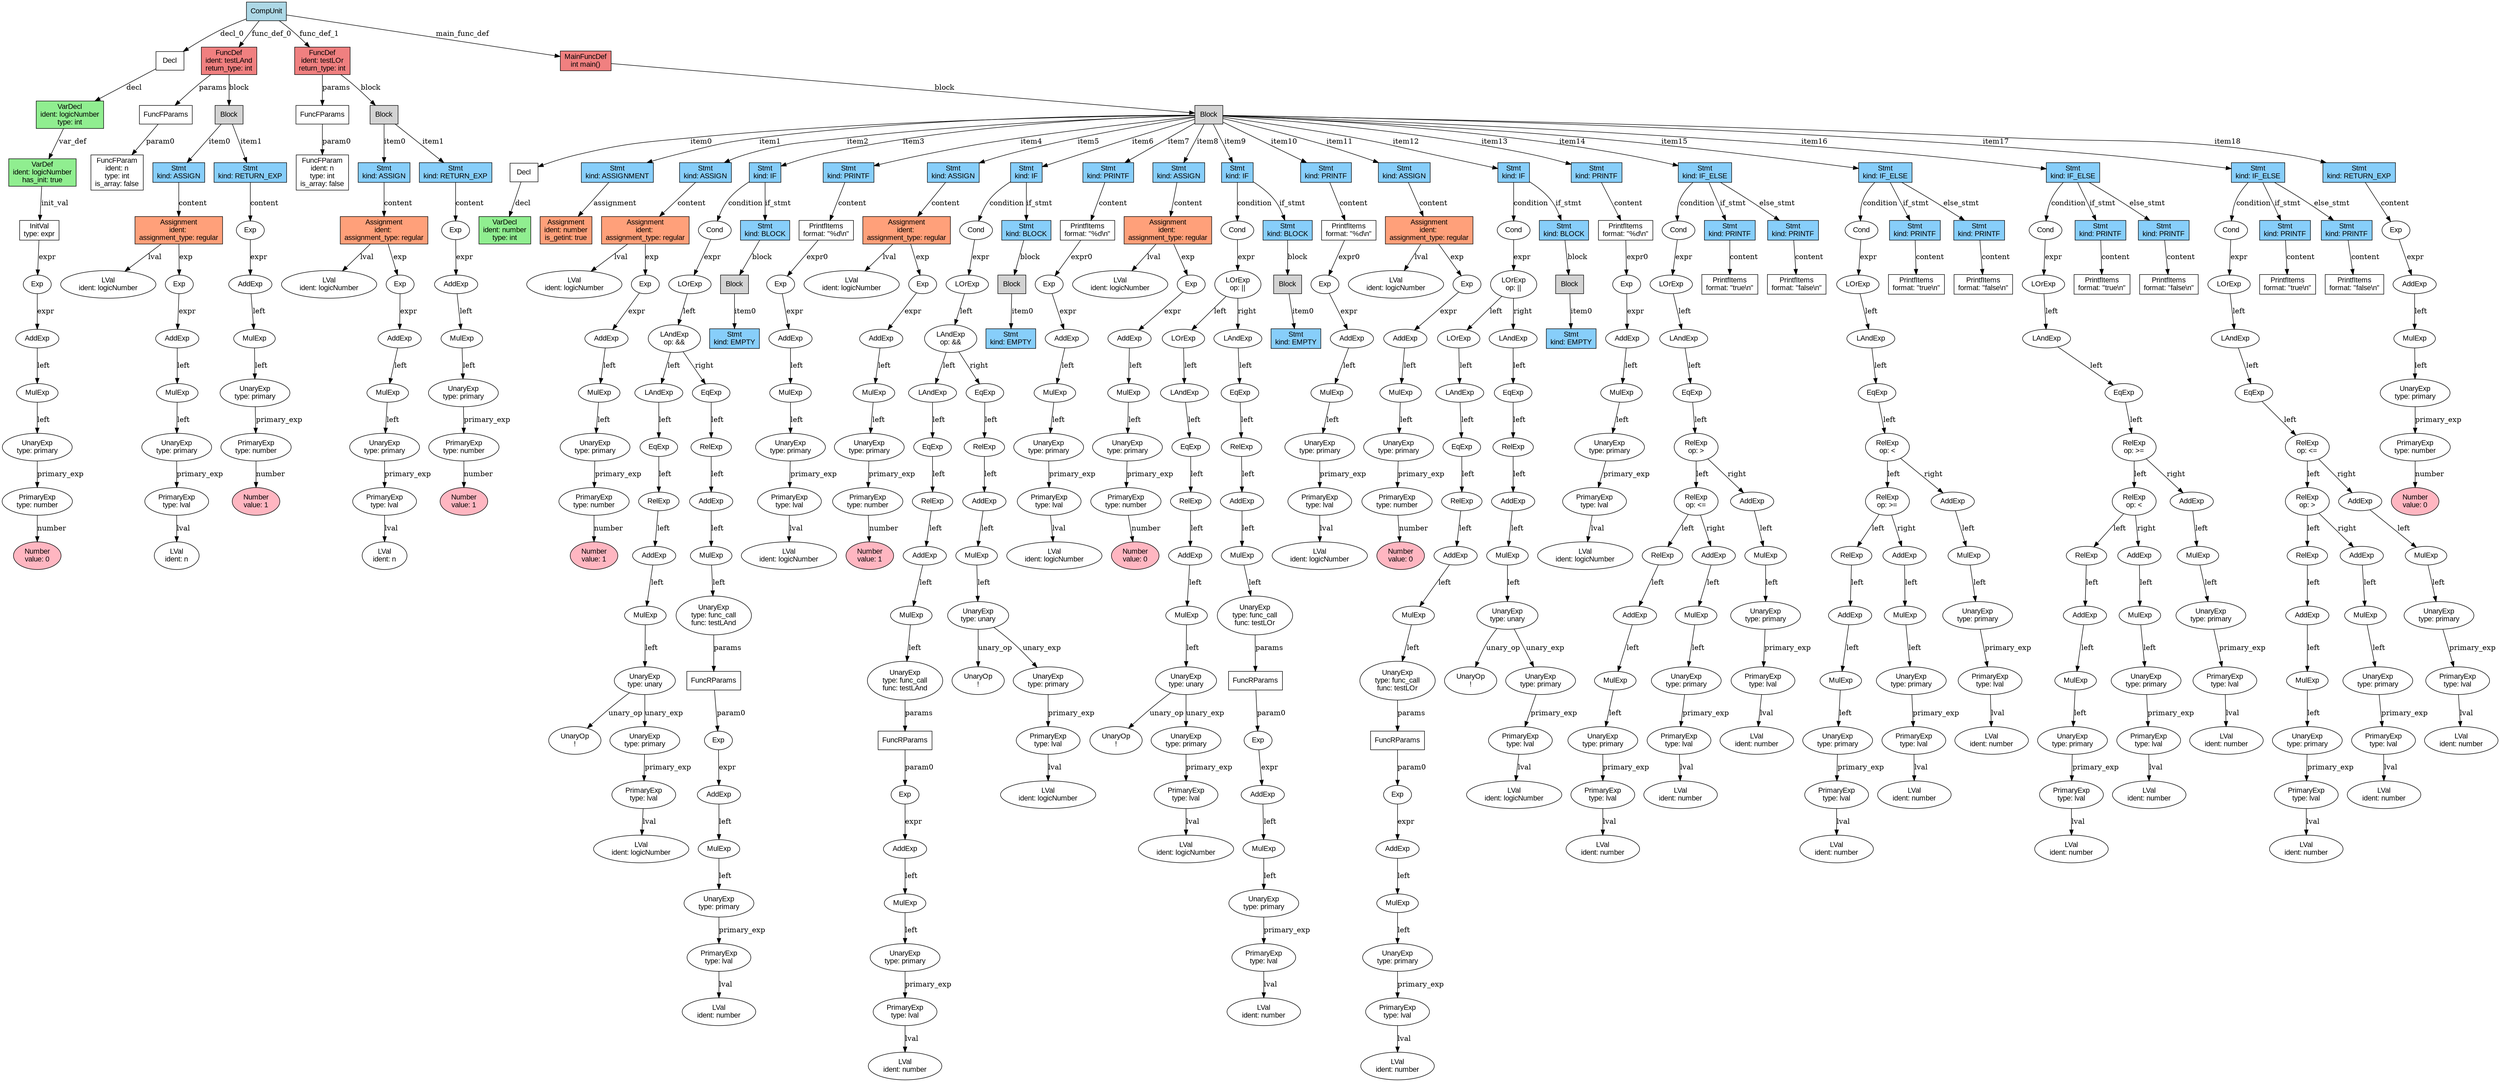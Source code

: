 digraph AST {
  node [fontname="Arial"];
  node369 [label="CompUnit", shape=box, style=filled, fillcolor=lightblue];
  node369 -> node9 [label="decl_0"];
  node9 [label="Decl", shape=box];
  node9 -> node7 [label="decl"];
  node7 [label="VarDecl\nident: logicNumber\ntype: int", shape=box, style=filled, fillcolor=lightgreen];
  node7 -> node8 [label="var_def"];
  node8 [label="VarDef\nident: logicNumber\nhas_init: true", shape=box, style=filled, fillcolor=lightgreen];
  node8 -> node6 [label="init_val"];
  node6 [label="InitVal\ntype: expr", shape=box];
  node6 -> node5 [label="expr"];
  node5 [label="Exp", shape=ellipse];
  node5 -> node4 [label="expr"];
  node4 [label="AddExp", shape=ellipse];
  node4 -> node3 [label="left"];
  node3 [label="MulExp", shape=ellipse];
  node3 -> node2 [label="left"];
  node2 [label="UnaryExp\ntype: primary", shape=ellipse];
  node2 -> node1 [label="primary_exp"];
  node1 [label="PrimaryExp\ntype: number", shape=ellipse];
  node1 -> node0 [label="number"];
  node0 [label="Number\nvalue: 0", shape=ellipse, style=filled, fillcolor=lightpink];
  node369 -> node29 [label="func_def_0"];
  node29 [label="FuncDef\nident: testLAnd\nreturn_type: int", shape=box, style=filled, fillcolor=lightcoral];
  node29 -> node11 [label="params"];
  node11 [label="FuncFParams", shape=box];
  node11 -> node10 [label="param0"];
  node10 [label="FuncFParam\nident: n\ntype: int\nis_array: false", shape=box];
  node29 -> node21 [label="block"];
  node21 [label="Block", shape=box, style=filled, fillcolor=lightgrey];
  node21 -> node18 [label="item0"];
  node18 [label="Stmt\nkind: ASSIGN", shape=box, style=filled, fillcolor=lightskyblue];
  node18 -> node19 [label="content"];
  node19 [label="Assignment\nident: \nassignment_type: regular", shape=box, style=filled, fillcolor=lightsalmon];
  node19 -> node20 [label="lval"];
  node20 [label="LVal\nident: logicNumber", shape=ellipse];
  node19 -> node17 [label="exp"];
  node17 [label="Exp", shape=ellipse];
  node17 -> node16 [label="expr"];
  node16 [label="AddExp", shape=ellipse];
  node16 -> node15 [label="left"];
  node15 [label="MulExp", shape=ellipse];
  node15 -> node14 [label="left"];
  node14 [label="UnaryExp\ntype: primary", shape=ellipse];
  node14 -> node13 [label="primary_exp"];
  node13 [label="PrimaryExp\ntype: lval", shape=ellipse];
  node13 -> node12 [label="lval"];
  node12 [label="LVal\nident: n", shape=ellipse];
  node21 -> node28 [label="item1"];
  node28 [label="Stmt\nkind: RETURN_EXP", shape=box, style=filled, fillcolor=lightskyblue];
  node28 -> node27 [label="content"];
  node27 [label="Exp", shape=ellipse];
  node27 -> node26 [label="expr"];
  node26 [label="AddExp", shape=ellipse];
  node26 -> node25 [label="left"];
  node25 [label="MulExp", shape=ellipse];
  node25 -> node24 [label="left"];
  node24 [label="UnaryExp\ntype: primary", shape=ellipse];
  node24 -> node23 [label="primary_exp"];
  node23 [label="PrimaryExp\ntype: number", shape=ellipse];
  node23 -> node22 [label="number"];
  node22 [label="Number\nvalue: 1", shape=ellipse, style=filled, fillcolor=lightpink];
  node369 -> node49 [label="func_def_1"];
  node49 [label="FuncDef\nident: testLOr\nreturn_type: int", shape=box, style=filled, fillcolor=lightcoral];
  node49 -> node31 [label="params"];
  node31 [label="FuncFParams", shape=box];
  node31 -> node30 [label="param0"];
  node30 [label="FuncFParam\nident: n\ntype: int\nis_array: false", shape=box];
  node49 -> node41 [label="block"];
  node41 [label="Block", shape=box, style=filled, fillcolor=lightgrey];
  node41 -> node38 [label="item0"];
  node38 [label="Stmt\nkind: ASSIGN", shape=box, style=filled, fillcolor=lightskyblue];
  node38 -> node39 [label="content"];
  node39 [label="Assignment\nident: \nassignment_type: regular", shape=box, style=filled, fillcolor=lightsalmon];
  node39 -> node40 [label="lval"];
  node40 [label="LVal\nident: logicNumber", shape=ellipse];
  node39 -> node37 [label="exp"];
  node37 [label="Exp", shape=ellipse];
  node37 -> node36 [label="expr"];
  node36 [label="AddExp", shape=ellipse];
  node36 -> node35 [label="left"];
  node35 [label="MulExp", shape=ellipse];
  node35 -> node34 [label="left"];
  node34 [label="UnaryExp\ntype: primary", shape=ellipse];
  node34 -> node33 [label="primary_exp"];
  node33 [label="PrimaryExp\ntype: lval", shape=ellipse];
  node33 -> node32 [label="lval"];
  node32 [label="LVal\nident: n", shape=ellipse];
  node41 -> node48 [label="item1"];
  node48 [label="Stmt\nkind: RETURN_EXP", shape=box, style=filled, fillcolor=lightskyblue];
  node48 -> node47 [label="content"];
  node47 [label="Exp", shape=ellipse];
  node47 -> node46 [label="expr"];
  node46 [label="AddExp", shape=ellipse];
  node46 -> node45 [label="left"];
  node45 [label="MulExp", shape=ellipse];
  node45 -> node44 [label="left"];
  node44 [label="UnaryExp\ntype: primary", shape=ellipse];
  node44 -> node43 [label="primary_exp"];
  node43 [label="PrimaryExp\ntype: number", shape=ellipse];
  node43 -> node42 [label="number"];
  node42 [label="Number\nvalue: 1", shape=ellipse, style=filled, fillcolor=lightpink];
  node369 -> node368 [label="main_func_def"];
  node368 [label="MainFuncDef\nint main()", shape=box, style=filled, fillcolor=lightcoral];
  node368 -> node52 [label="block"];
  node52 [label="Block", shape=box, style=filled, fillcolor=lightgrey];
  node52 -> node51 [label="item0"];
  node51 [label="Decl", shape=box];
  node51 -> node50 [label="decl"];
  node50 [label="VarDecl\nident: number\ntype: int", shape=box, style=filled, fillcolor=lightgreen];
  node52 -> node54 [label="item1"];
  node54 [label="Stmt\nkind: ASSIGNMENT", shape=box, style=filled, fillcolor=lightskyblue];
  node54 -> node53 [label="assignment"];
  node53 [label="Assignment\nident: number\nis_getint: true", shape=box, style=filled, fillcolor=lightsalmon];
  node52 -> node61 [label="item2"];
  node61 [label="Stmt\nkind: ASSIGN", shape=box, style=filled, fillcolor=lightskyblue];
  node61 -> node62 [label="content"];
  node62 [label="Assignment\nident: \nassignment_type: regular", shape=box, style=filled, fillcolor=lightsalmon];
  node62 -> node63 [label="lval"];
  node63 [label="LVal\nident: logicNumber", shape=ellipse];
  node62 -> node60 [label="exp"];
  node60 [label="Exp", shape=ellipse];
  node60 -> node59 [label="expr"];
  node59 [label="AddExp", shape=ellipse];
  node59 -> node58 [label="left"];
  node58 [label="MulExp", shape=ellipse];
  node58 -> node57 [label="left"];
  node57 [label="UnaryExp\ntype: primary", shape=ellipse];
  node57 -> node56 [label="primary_exp"];
  node56 [label="PrimaryExp\ntype: number", shape=ellipse];
  node56 -> node55 [label="number"];
  node55 [label="Number\nvalue: 1", shape=ellipse, style=filled, fillcolor=lightpink];
  node52 -> node92 [label="item3"];
  node92 [label="Stmt\nkind: IF", shape=box, style=filled, fillcolor=lightskyblue];
  node92 -> node88 [label="condition"];
  node88 [label="Cond", shape=ellipse];
  node88 -> node87 [label="expr"];
  node87 [label="LOrExp", shape=ellipse];
  node87 -> node86 [label="left"];
  node86 [label="LAndExp\nop: &&", shape=ellipse];
  node86 -> node73 [label="left"];
  node73 [label="LAndExp", shape=ellipse];
  node73 -> node72 [label="left"];
  node72 [label="EqExp", shape=ellipse];
  node72 -> node71 [label="left"];
  node71 [label="RelExp", shape=ellipse];
  node71 -> node70 [label="left"];
  node70 [label="AddExp", shape=ellipse];
  node70 -> node69 [label="left"];
  node69 [label="MulExp", shape=ellipse];
  node69 -> node68 [label="left"];
  node68 [label="UnaryExp\ntype: unary", shape=ellipse];
  node68 -> node64 [label="unary_op"];
  node64 [label="UnaryOp\n!", shape=ellipse];
  node68 -> node67 [label="unary_exp"];
  node67 [label="UnaryExp\ntype: primary", shape=ellipse];
  node67 -> node66 [label="primary_exp"];
  node66 [label="PrimaryExp\ntype: lval", shape=ellipse];
  node66 -> node65 [label="lval"];
  node65 [label="LVal\nident: logicNumber", shape=ellipse];
  node86 -> node85 [label="right"];
  node85 [label="EqExp", shape=ellipse];
  node85 -> node84 [label="left"];
  node84 [label="RelExp", shape=ellipse];
  node84 -> node83 [label="left"];
  node83 [label="AddExp", shape=ellipse];
  node83 -> node82 [label="left"];
  node82 [label="MulExp", shape=ellipse];
  node82 -> node81 [label="left"];
  node81 [label="UnaryExp\ntype: func_call\nfunc: testLAnd", shape=ellipse];
  node81 -> node80 [label="params"];
  node80 [label="FuncRParams", shape=box];
  node80 -> node79 [label="param0"];
  node79 [label="Exp", shape=ellipse];
  node79 -> node78 [label="expr"];
  node78 [label="AddExp", shape=ellipse];
  node78 -> node77 [label="left"];
  node77 [label="MulExp", shape=ellipse];
  node77 -> node76 [label="left"];
  node76 [label="UnaryExp\ntype: primary", shape=ellipse];
  node76 -> node75 [label="primary_exp"];
  node75 [label="PrimaryExp\ntype: lval", shape=ellipse];
  node75 -> node74 [label="lval"];
  node74 [label="LVal\nident: number", shape=ellipse];
  node92 -> node91 [label="if_stmt"];
  node91 [label="Stmt\nkind: BLOCK", shape=box, style=filled, fillcolor=lightskyblue];
  node91 -> node90 [label="block"];
  node90 [label="Block", shape=box, style=filled, fillcolor=lightgrey];
  node90 -> node89 [label="item0"];
  node89 [label="Stmt\nkind: EMPTY", shape=box, style=filled, fillcolor=lightskyblue];
  node52 -> node100 [label="item4"];
  node100 [label="Stmt\nkind: PRINTF", shape=box, style=filled, fillcolor=lightskyblue];
  node100 -> node101 [label="content"];
  node101 [label="PrintfItems\nformat: \"\%d\\n\"", shape=box];
  node101 -> node98 [label="expr0"];
  node98 [label="Exp", shape=ellipse];
  node98 -> node97 [label="expr"];
  node97 [label="AddExp", shape=ellipse];
  node97 -> node96 [label="left"];
  node96 [label="MulExp", shape=ellipse];
  node96 -> node95 [label="left"];
  node95 [label="UnaryExp\ntype: primary", shape=ellipse];
  node95 -> node94 [label="primary_exp"];
  node94 [label="PrimaryExp\ntype: lval", shape=ellipse];
  node94 -> node93 [label="lval"];
  node93 [label="LVal\nident: logicNumber", shape=ellipse];
  node52 -> node108 [label="item5"];
  node108 [label="Stmt\nkind: ASSIGN", shape=box, style=filled, fillcolor=lightskyblue];
  node108 -> node109 [label="content"];
  node109 [label="Assignment\nident: \nassignment_type: regular", shape=box, style=filled, fillcolor=lightsalmon];
  node109 -> node110 [label="lval"];
  node110 [label="LVal\nident: logicNumber", shape=ellipse];
  node109 -> node107 [label="exp"];
  node107 [label="Exp", shape=ellipse];
  node107 -> node106 [label="expr"];
  node106 [label="AddExp", shape=ellipse];
  node106 -> node105 [label="left"];
  node105 [label="MulExp", shape=ellipse];
  node105 -> node104 [label="left"];
  node104 [label="UnaryExp\ntype: primary", shape=ellipse];
  node104 -> node103 [label="primary_exp"];
  node103 [label="PrimaryExp\ntype: number", shape=ellipse];
  node103 -> node102 [label="number"];
  node102 [label="Number\nvalue: 1", shape=ellipse, style=filled, fillcolor=lightpink];
  node52 -> node139 [label="item6"];
  node139 [label="Stmt\nkind: IF", shape=box, style=filled, fillcolor=lightskyblue];
  node139 -> node135 [label="condition"];
  node135 [label="Cond", shape=ellipse];
  node135 -> node134 [label="expr"];
  node134 [label="LOrExp", shape=ellipse];
  node134 -> node133 [label="left"];
  node133 [label="LAndExp\nop: &&", shape=ellipse];
  node133 -> node123 [label="left"];
  node123 [label="LAndExp", shape=ellipse];
  node123 -> node122 [label="left"];
  node122 [label="EqExp", shape=ellipse];
  node122 -> node121 [label="left"];
  node121 [label="RelExp", shape=ellipse];
  node121 -> node120 [label="left"];
  node120 [label="AddExp", shape=ellipse];
  node120 -> node119 [label="left"];
  node119 [label="MulExp", shape=ellipse];
  node119 -> node118 [label="left"];
  node118 [label="UnaryExp\ntype: func_call\nfunc: testLAnd", shape=ellipse];
  node118 -> node117 [label="params"];
  node117 [label="FuncRParams", shape=box];
  node117 -> node116 [label="param0"];
  node116 [label="Exp", shape=ellipse];
  node116 -> node115 [label="expr"];
  node115 [label="AddExp", shape=ellipse];
  node115 -> node114 [label="left"];
  node114 [label="MulExp", shape=ellipse];
  node114 -> node113 [label="left"];
  node113 [label="UnaryExp\ntype: primary", shape=ellipse];
  node113 -> node112 [label="primary_exp"];
  node112 [label="PrimaryExp\ntype: lval", shape=ellipse];
  node112 -> node111 [label="lval"];
  node111 [label="LVal\nident: number", shape=ellipse];
  node133 -> node132 [label="right"];
  node132 [label="EqExp", shape=ellipse];
  node132 -> node131 [label="left"];
  node131 [label="RelExp", shape=ellipse];
  node131 -> node130 [label="left"];
  node130 [label="AddExp", shape=ellipse];
  node130 -> node129 [label="left"];
  node129 [label="MulExp", shape=ellipse];
  node129 -> node128 [label="left"];
  node128 [label="UnaryExp\ntype: unary", shape=ellipse];
  node128 -> node124 [label="unary_op"];
  node124 [label="UnaryOp\n!", shape=ellipse];
  node128 -> node127 [label="unary_exp"];
  node127 [label="UnaryExp\ntype: primary", shape=ellipse];
  node127 -> node126 [label="primary_exp"];
  node126 [label="PrimaryExp\ntype: lval", shape=ellipse];
  node126 -> node125 [label="lval"];
  node125 [label="LVal\nident: logicNumber", shape=ellipse];
  node139 -> node138 [label="if_stmt"];
  node138 [label="Stmt\nkind: BLOCK", shape=box, style=filled, fillcolor=lightskyblue];
  node138 -> node137 [label="block"];
  node137 [label="Block", shape=box, style=filled, fillcolor=lightgrey];
  node137 -> node136 [label="item0"];
  node136 [label="Stmt\nkind: EMPTY", shape=box, style=filled, fillcolor=lightskyblue];
  node52 -> node147 [label="item7"];
  node147 [label="Stmt\nkind: PRINTF", shape=box, style=filled, fillcolor=lightskyblue];
  node147 -> node148 [label="content"];
  node148 [label="PrintfItems\nformat: \"\%d\\n\"", shape=box];
  node148 -> node145 [label="expr0"];
  node145 [label="Exp", shape=ellipse];
  node145 -> node144 [label="expr"];
  node144 [label="AddExp", shape=ellipse];
  node144 -> node143 [label="left"];
  node143 [label="MulExp", shape=ellipse];
  node143 -> node142 [label="left"];
  node142 [label="UnaryExp\ntype: primary", shape=ellipse];
  node142 -> node141 [label="primary_exp"];
  node141 [label="PrimaryExp\ntype: lval", shape=ellipse];
  node141 -> node140 [label="lval"];
  node140 [label="LVal\nident: logicNumber", shape=ellipse];
  node52 -> node155 [label="item8"];
  node155 [label="Stmt\nkind: ASSIGN", shape=box, style=filled, fillcolor=lightskyblue];
  node155 -> node156 [label="content"];
  node156 [label="Assignment\nident: \nassignment_type: regular", shape=box, style=filled, fillcolor=lightsalmon];
  node156 -> node157 [label="lval"];
  node157 [label="LVal\nident: logicNumber", shape=ellipse];
  node156 -> node154 [label="exp"];
  node154 [label="Exp", shape=ellipse];
  node154 -> node153 [label="expr"];
  node153 [label="AddExp", shape=ellipse];
  node153 -> node152 [label="left"];
  node152 [label="MulExp", shape=ellipse];
  node152 -> node151 [label="left"];
  node151 [label="UnaryExp\ntype: primary", shape=ellipse];
  node151 -> node150 [label="primary_exp"];
  node150 [label="PrimaryExp\ntype: number", shape=ellipse];
  node150 -> node149 [label="number"];
  node149 [label="Number\nvalue: 0", shape=ellipse, style=filled, fillcolor=lightpink];
  node52 -> node187 [label="item9"];
  node187 [label="Stmt\nkind: IF", shape=box, style=filled, fillcolor=lightskyblue];
  node187 -> node183 [label="condition"];
  node183 [label="Cond", shape=ellipse];
  node183 -> node182 [label="expr"];
  node182 [label="LOrExp\nop: ||", shape=ellipse];
  node182 -> node168 [label="left"];
  node168 [label="LOrExp", shape=ellipse];
  node168 -> node167 [label="left"];
  node167 [label="LAndExp", shape=ellipse];
  node167 -> node166 [label="left"];
  node166 [label="EqExp", shape=ellipse];
  node166 -> node165 [label="left"];
  node165 [label="RelExp", shape=ellipse];
  node165 -> node164 [label="left"];
  node164 [label="AddExp", shape=ellipse];
  node164 -> node163 [label="left"];
  node163 [label="MulExp", shape=ellipse];
  node163 -> node162 [label="left"];
  node162 [label="UnaryExp\ntype: unary", shape=ellipse];
  node162 -> node158 [label="unary_op"];
  node158 [label="UnaryOp\n!", shape=ellipse];
  node162 -> node161 [label="unary_exp"];
  node161 [label="UnaryExp\ntype: primary", shape=ellipse];
  node161 -> node160 [label="primary_exp"];
  node160 [label="PrimaryExp\ntype: lval", shape=ellipse];
  node160 -> node159 [label="lval"];
  node159 [label="LVal\nident: logicNumber", shape=ellipse];
  node182 -> node181 [label="right"];
  node181 [label="LAndExp", shape=ellipse];
  node181 -> node180 [label="left"];
  node180 [label="EqExp", shape=ellipse];
  node180 -> node179 [label="left"];
  node179 [label="RelExp", shape=ellipse];
  node179 -> node178 [label="left"];
  node178 [label="AddExp", shape=ellipse];
  node178 -> node177 [label="left"];
  node177 [label="MulExp", shape=ellipse];
  node177 -> node176 [label="left"];
  node176 [label="UnaryExp\ntype: func_call\nfunc: testLOr", shape=ellipse];
  node176 -> node175 [label="params"];
  node175 [label="FuncRParams", shape=box];
  node175 -> node174 [label="param0"];
  node174 [label="Exp", shape=ellipse];
  node174 -> node173 [label="expr"];
  node173 [label="AddExp", shape=ellipse];
  node173 -> node172 [label="left"];
  node172 [label="MulExp", shape=ellipse];
  node172 -> node171 [label="left"];
  node171 [label="UnaryExp\ntype: primary", shape=ellipse];
  node171 -> node170 [label="primary_exp"];
  node170 [label="PrimaryExp\ntype: lval", shape=ellipse];
  node170 -> node169 [label="lval"];
  node169 [label="LVal\nident: number", shape=ellipse];
  node187 -> node186 [label="if_stmt"];
  node186 [label="Stmt\nkind: BLOCK", shape=box, style=filled, fillcolor=lightskyblue];
  node186 -> node185 [label="block"];
  node185 [label="Block", shape=box, style=filled, fillcolor=lightgrey];
  node185 -> node184 [label="item0"];
  node184 [label="Stmt\nkind: EMPTY", shape=box, style=filled, fillcolor=lightskyblue];
  node52 -> node195 [label="item10"];
  node195 [label="Stmt\nkind: PRINTF", shape=box, style=filled, fillcolor=lightskyblue];
  node195 -> node196 [label="content"];
  node196 [label="PrintfItems\nformat: \"\%d\\n\"", shape=box];
  node196 -> node193 [label="expr0"];
  node193 [label="Exp", shape=ellipse];
  node193 -> node192 [label="expr"];
  node192 [label="AddExp", shape=ellipse];
  node192 -> node191 [label="left"];
  node191 [label="MulExp", shape=ellipse];
  node191 -> node190 [label="left"];
  node190 [label="UnaryExp\ntype: primary", shape=ellipse];
  node190 -> node189 [label="primary_exp"];
  node189 [label="PrimaryExp\ntype: lval", shape=ellipse];
  node189 -> node188 [label="lval"];
  node188 [label="LVal\nident: logicNumber", shape=ellipse];
  node52 -> node203 [label="item11"];
  node203 [label="Stmt\nkind: ASSIGN", shape=box, style=filled, fillcolor=lightskyblue];
  node203 -> node204 [label="content"];
  node204 [label="Assignment\nident: \nassignment_type: regular", shape=box, style=filled, fillcolor=lightsalmon];
  node204 -> node205 [label="lval"];
  node205 [label="LVal\nident: logicNumber", shape=ellipse];
  node204 -> node202 [label="exp"];
  node202 [label="Exp", shape=ellipse];
  node202 -> node201 [label="expr"];
  node201 [label="AddExp", shape=ellipse];
  node201 -> node200 [label="left"];
  node200 [label="MulExp", shape=ellipse];
  node200 -> node199 [label="left"];
  node199 [label="UnaryExp\ntype: primary", shape=ellipse];
  node199 -> node198 [label="primary_exp"];
  node198 [label="PrimaryExp\ntype: number", shape=ellipse];
  node198 -> node197 [label="number"];
  node197 [label="Number\nvalue: 0", shape=ellipse, style=filled, fillcolor=lightpink];
  node52 -> node235 [label="item12"];
  node235 [label="Stmt\nkind: IF", shape=box, style=filled, fillcolor=lightskyblue];
  node235 -> node231 [label="condition"];
  node231 [label="Cond", shape=ellipse];
  node231 -> node230 [label="expr"];
  node230 [label="LOrExp\nop: ||", shape=ellipse];
  node230 -> node219 [label="left"];
  node219 [label="LOrExp", shape=ellipse];
  node219 -> node218 [label="left"];
  node218 [label="LAndExp", shape=ellipse];
  node218 -> node217 [label="left"];
  node217 [label="EqExp", shape=ellipse];
  node217 -> node216 [label="left"];
  node216 [label="RelExp", shape=ellipse];
  node216 -> node215 [label="left"];
  node215 [label="AddExp", shape=ellipse];
  node215 -> node214 [label="left"];
  node214 [label="MulExp", shape=ellipse];
  node214 -> node213 [label="left"];
  node213 [label="UnaryExp\ntype: func_call\nfunc: testLOr", shape=ellipse];
  node213 -> node212 [label="params"];
  node212 [label="FuncRParams", shape=box];
  node212 -> node211 [label="param0"];
  node211 [label="Exp", shape=ellipse];
  node211 -> node210 [label="expr"];
  node210 [label="AddExp", shape=ellipse];
  node210 -> node209 [label="left"];
  node209 [label="MulExp", shape=ellipse];
  node209 -> node208 [label="left"];
  node208 [label="UnaryExp\ntype: primary", shape=ellipse];
  node208 -> node207 [label="primary_exp"];
  node207 [label="PrimaryExp\ntype: lval", shape=ellipse];
  node207 -> node206 [label="lval"];
  node206 [label="LVal\nident: number", shape=ellipse];
  node230 -> node229 [label="right"];
  node229 [label="LAndExp", shape=ellipse];
  node229 -> node228 [label="left"];
  node228 [label="EqExp", shape=ellipse];
  node228 -> node227 [label="left"];
  node227 [label="RelExp", shape=ellipse];
  node227 -> node226 [label="left"];
  node226 [label="AddExp", shape=ellipse];
  node226 -> node225 [label="left"];
  node225 [label="MulExp", shape=ellipse];
  node225 -> node224 [label="left"];
  node224 [label="UnaryExp\ntype: unary", shape=ellipse];
  node224 -> node220 [label="unary_op"];
  node220 [label="UnaryOp\n!", shape=ellipse];
  node224 -> node223 [label="unary_exp"];
  node223 [label="UnaryExp\ntype: primary", shape=ellipse];
  node223 -> node222 [label="primary_exp"];
  node222 [label="PrimaryExp\ntype: lval", shape=ellipse];
  node222 -> node221 [label="lval"];
  node221 [label="LVal\nident: logicNumber", shape=ellipse];
  node235 -> node234 [label="if_stmt"];
  node234 [label="Stmt\nkind: BLOCK", shape=box, style=filled, fillcolor=lightskyblue];
  node234 -> node233 [label="block"];
  node233 [label="Block", shape=box, style=filled, fillcolor=lightgrey];
  node233 -> node232 [label="item0"];
  node232 [label="Stmt\nkind: EMPTY", shape=box, style=filled, fillcolor=lightskyblue];
  node52 -> node243 [label="item13"];
  node243 [label="Stmt\nkind: PRINTF", shape=box, style=filled, fillcolor=lightskyblue];
  node243 -> node244 [label="content"];
  node244 [label="PrintfItems\nformat: \"\%d\\n\"", shape=box];
  node244 -> node241 [label="expr0"];
  node241 [label="Exp", shape=ellipse];
  node241 -> node240 [label="expr"];
  node240 [label="AddExp", shape=ellipse];
  node240 -> node239 [label="left"];
  node239 [label="MulExp", shape=ellipse];
  node239 -> node238 [label="left"];
  node238 [label="UnaryExp\ntype: primary", shape=ellipse];
  node238 -> node237 [label="primary_exp"];
  node237 [label="PrimaryExp\ntype: lval", shape=ellipse];
  node237 -> node236 [label="lval"];
  node236 [label="LVal\nident: logicNumber", shape=ellipse];
  node52 -> node273 [label="item14"];
  node273 [label="Stmt\nkind: IF_ELSE", shape=box, style=filled, fillcolor=lightskyblue];
  node273 -> node266 [label="condition"];
  node266 [label="Cond", shape=ellipse];
  node266 -> node265 [label="expr"];
  node265 [label="LOrExp", shape=ellipse];
  node265 -> node264 [label="left"];
  node264 [label="LAndExp", shape=ellipse];
  node264 -> node263 [label="left"];
  node263 [label="EqExp", shape=ellipse];
  node263 -> node262 [label="left"];
  node262 [label="RelExp\nop: >", shape=ellipse];
  node262 -> node256 [label="left"];
  node256 [label="RelExp\nop: <=", shape=ellipse];
  node256 -> node250 [label="left"];
  node250 [label="RelExp", shape=ellipse];
  node250 -> node249 [label="left"];
  node249 [label="AddExp", shape=ellipse];
  node249 -> node248 [label="left"];
  node248 [label="MulExp", shape=ellipse];
  node248 -> node247 [label="left"];
  node247 [label="UnaryExp\ntype: primary", shape=ellipse];
  node247 -> node246 [label="primary_exp"];
  node246 [label="PrimaryExp\ntype: lval", shape=ellipse];
  node246 -> node245 [label="lval"];
  node245 [label="LVal\nident: number", shape=ellipse];
  node256 -> node255 [label="right"];
  node255 [label="AddExp", shape=ellipse];
  node255 -> node254 [label="left"];
  node254 [label="MulExp", shape=ellipse];
  node254 -> node253 [label="left"];
  node253 [label="UnaryExp\ntype: primary", shape=ellipse];
  node253 -> node252 [label="primary_exp"];
  node252 [label="PrimaryExp\ntype: lval", shape=ellipse];
  node252 -> node251 [label="lval"];
  node251 [label="LVal\nident: number", shape=ellipse];
  node262 -> node261 [label="right"];
  node261 [label="AddExp", shape=ellipse];
  node261 -> node260 [label="left"];
  node260 [label="MulExp", shape=ellipse];
  node260 -> node259 [label="left"];
  node259 [label="UnaryExp\ntype: primary", shape=ellipse];
  node259 -> node258 [label="primary_exp"];
  node258 [label="PrimaryExp\ntype: lval", shape=ellipse];
  node258 -> node257 [label="lval"];
  node257 [label="LVal\nident: number", shape=ellipse];
  node273 -> node268 [label="if_stmt"];
  node268 [label="Stmt\nkind: PRINTF", shape=box, style=filled, fillcolor=lightskyblue];
  node268 -> node269 [label="content"];
  node269 [label="PrintfItems\nformat: \"true\\n\"", shape=box];
  node273 -> node271 [label="else_stmt"];
  node271 [label="Stmt\nkind: PRINTF", shape=box, style=filled, fillcolor=lightskyblue];
  node271 -> node272 [label="content"];
  node272 [label="PrintfItems\nformat: \"false\\n\"", shape=box];
  node52 -> node302 [label="item15"];
  node302 [label="Stmt\nkind: IF_ELSE", shape=box, style=filled, fillcolor=lightskyblue];
  node302 -> node295 [label="condition"];
  node295 [label="Cond", shape=ellipse];
  node295 -> node294 [label="expr"];
  node294 [label="LOrExp", shape=ellipse];
  node294 -> node293 [label="left"];
  node293 [label="LAndExp", shape=ellipse];
  node293 -> node292 [label="left"];
  node292 [label="EqExp", shape=ellipse];
  node292 -> node291 [label="left"];
  node291 [label="RelExp\nop: <", shape=ellipse];
  node291 -> node285 [label="left"];
  node285 [label="RelExp\nop: >=", shape=ellipse];
  node285 -> node279 [label="left"];
  node279 [label="RelExp", shape=ellipse];
  node279 -> node278 [label="left"];
  node278 [label="AddExp", shape=ellipse];
  node278 -> node277 [label="left"];
  node277 [label="MulExp", shape=ellipse];
  node277 -> node276 [label="left"];
  node276 [label="UnaryExp\ntype: primary", shape=ellipse];
  node276 -> node275 [label="primary_exp"];
  node275 [label="PrimaryExp\ntype: lval", shape=ellipse];
  node275 -> node274 [label="lval"];
  node274 [label="LVal\nident: number", shape=ellipse];
  node285 -> node284 [label="right"];
  node284 [label="AddExp", shape=ellipse];
  node284 -> node283 [label="left"];
  node283 [label="MulExp", shape=ellipse];
  node283 -> node282 [label="left"];
  node282 [label="UnaryExp\ntype: primary", shape=ellipse];
  node282 -> node281 [label="primary_exp"];
  node281 [label="PrimaryExp\ntype: lval", shape=ellipse];
  node281 -> node280 [label="lval"];
  node280 [label="LVal\nident: number", shape=ellipse];
  node291 -> node290 [label="right"];
  node290 [label="AddExp", shape=ellipse];
  node290 -> node289 [label="left"];
  node289 [label="MulExp", shape=ellipse];
  node289 -> node288 [label="left"];
  node288 [label="UnaryExp\ntype: primary", shape=ellipse];
  node288 -> node287 [label="primary_exp"];
  node287 [label="PrimaryExp\ntype: lval", shape=ellipse];
  node287 -> node286 [label="lval"];
  node286 [label="LVal\nident: number", shape=ellipse];
  node302 -> node297 [label="if_stmt"];
  node297 [label="Stmt\nkind: PRINTF", shape=box, style=filled, fillcolor=lightskyblue];
  node297 -> node298 [label="content"];
  node298 [label="PrintfItems\nformat: \"true\\n\"", shape=box];
  node302 -> node300 [label="else_stmt"];
  node300 [label="Stmt\nkind: PRINTF", shape=box, style=filled, fillcolor=lightskyblue];
  node300 -> node301 [label="content"];
  node301 [label="PrintfItems\nformat: \"false\\n\"", shape=box];
  node52 -> node331 [label="item16"];
  node331 [label="Stmt\nkind: IF_ELSE", shape=box, style=filled, fillcolor=lightskyblue];
  node331 -> node324 [label="condition"];
  node324 [label="Cond", shape=ellipse];
  node324 -> node323 [label="expr"];
  node323 [label="LOrExp", shape=ellipse];
  node323 -> node322 [label="left"];
  node322 [label="LAndExp", shape=ellipse];
  node322 -> node321 [label="left"];
  node321 [label="EqExp", shape=ellipse];
  node321 -> node320 [label="left"];
  node320 [label="RelExp\nop: >=", shape=ellipse];
  node320 -> node314 [label="left"];
  node314 [label="RelExp\nop: <", shape=ellipse];
  node314 -> node308 [label="left"];
  node308 [label="RelExp", shape=ellipse];
  node308 -> node307 [label="left"];
  node307 [label="AddExp", shape=ellipse];
  node307 -> node306 [label="left"];
  node306 [label="MulExp", shape=ellipse];
  node306 -> node305 [label="left"];
  node305 [label="UnaryExp\ntype: primary", shape=ellipse];
  node305 -> node304 [label="primary_exp"];
  node304 [label="PrimaryExp\ntype: lval", shape=ellipse];
  node304 -> node303 [label="lval"];
  node303 [label="LVal\nident: number", shape=ellipse];
  node314 -> node313 [label="right"];
  node313 [label="AddExp", shape=ellipse];
  node313 -> node312 [label="left"];
  node312 [label="MulExp", shape=ellipse];
  node312 -> node311 [label="left"];
  node311 [label="UnaryExp\ntype: primary", shape=ellipse];
  node311 -> node310 [label="primary_exp"];
  node310 [label="PrimaryExp\ntype: lval", shape=ellipse];
  node310 -> node309 [label="lval"];
  node309 [label="LVal\nident: number", shape=ellipse];
  node320 -> node319 [label="right"];
  node319 [label="AddExp", shape=ellipse];
  node319 -> node318 [label="left"];
  node318 [label="MulExp", shape=ellipse];
  node318 -> node317 [label="left"];
  node317 [label="UnaryExp\ntype: primary", shape=ellipse];
  node317 -> node316 [label="primary_exp"];
  node316 [label="PrimaryExp\ntype: lval", shape=ellipse];
  node316 -> node315 [label="lval"];
  node315 [label="LVal\nident: number", shape=ellipse];
  node331 -> node326 [label="if_stmt"];
  node326 [label="Stmt\nkind: PRINTF", shape=box, style=filled, fillcolor=lightskyblue];
  node326 -> node327 [label="content"];
  node327 [label="PrintfItems\nformat: \"true\\n\"", shape=box];
  node331 -> node329 [label="else_stmt"];
  node329 [label="Stmt\nkind: PRINTF", shape=box, style=filled, fillcolor=lightskyblue];
  node329 -> node330 [label="content"];
  node330 [label="PrintfItems\nformat: \"false\\n\"", shape=box];
  node52 -> node360 [label="item17"];
  node360 [label="Stmt\nkind: IF_ELSE", shape=box, style=filled, fillcolor=lightskyblue];
  node360 -> node353 [label="condition"];
  node353 [label="Cond", shape=ellipse];
  node353 -> node352 [label="expr"];
  node352 [label="LOrExp", shape=ellipse];
  node352 -> node351 [label="left"];
  node351 [label="LAndExp", shape=ellipse];
  node351 -> node350 [label="left"];
  node350 [label="EqExp", shape=ellipse];
  node350 -> node349 [label="left"];
  node349 [label="RelExp\nop: <=", shape=ellipse];
  node349 -> node343 [label="left"];
  node343 [label="RelExp\nop: >", shape=ellipse];
  node343 -> node337 [label="left"];
  node337 [label="RelExp", shape=ellipse];
  node337 -> node336 [label="left"];
  node336 [label="AddExp", shape=ellipse];
  node336 -> node335 [label="left"];
  node335 [label="MulExp", shape=ellipse];
  node335 -> node334 [label="left"];
  node334 [label="UnaryExp\ntype: primary", shape=ellipse];
  node334 -> node333 [label="primary_exp"];
  node333 [label="PrimaryExp\ntype: lval", shape=ellipse];
  node333 -> node332 [label="lval"];
  node332 [label="LVal\nident: number", shape=ellipse];
  node343 -> node342 [label="right"];
  node342 [label="AddExp", shape=ellipse];
  node342 -> node341 [label="left"];
  node341 [label="MulExp", shape=ellipse];
  node341 -> node340 [label="left"];
  node340 [label="UnaryExp\ntype: primary", shape=ellipse];
  node340 -> node339 [label="primary_exp"];
  node339 [label="PrimaryExp\ntype: lval", shape=ellipse];
  node339 -> node338 [label="lval"];
  node338 [label="LVal\nident: number", shape=ellipse];
  node349 -> node348 [label="right"];
  node348 [label="AddExp", shape=ellipse];
  node348 -> node347 [label="left"];
  node347 [label="MulExp", shape=ellipse];
  node347 -> node346 [label="left"];
  node346 [label="UnaryExp\ntype: primary", shape=ellipse];
  node346 -> node345 [label="primary_exp"];
  node345 [label="PrimaryExp\ntype: lval", shape=ellipse];
  node345 -> node344 [label="lval"];
  node344 [label="LVal\nident: number", shape=ellipse];
  node360 -> node355 [label="if_stmt"];
  node355 [label="Stmt\nkind: PRINTF", shape=box, style=filled, fillcolor=lightskyblue];
  node355 -> node356 [label="content"];
  node356 [label="PrintfItems\nformat: \"true\\n\"", shape=box];
  node360 -> node358 [label="else_stmt"];
  node358 [label="Stmt\nkind: PRINTF", shape=box, style=filled, fillcolor=lightskyblue];
  node358 -> node359 [label="content"];
  node359 [label="PrintfItems\nformat: \"false\\n\"", shape=box];
  node52 -> node367 [label="item18"];
  node367 [label="Stmt\nkind: RETURN_EXP", shape=box, style=filled, fillcolor=lightskyblue];
  node367 -> node366 [label="content"];
  node366 [label="Exp", shape=ellipse];
  node366 -> node365 [label="expr"];
  node365 [label="AddExp", shape=ellipse];
  node365 -> node364 [label="left"];
  node364 [label="MulExp", shape=ellipse];
  node364 -> node363 [label="left"];
  node363 [label="UnaryExp\ntype: primary", shape=ellipse];
  node363 -> node362 [label="primary_exp"];
  node362 [label="PrimaryExp\ntype: number", shape=ellipse];
  node362 -> node361 [label="number"];
  node361 [label="Number\nvalue: 0", shape=ellipse, style=filled, fillcolor=lightpink];
}
